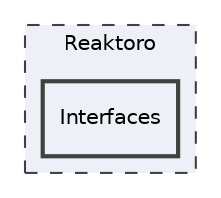 digraph "Reaktoro/Interfaces"
{
 // INTERACTIVE_SVG=YES
 // LATEX_PDF_SIZE
  edge [fontname="Helvetica",fontsize="10",labelfontname="Helvetica",labelfontsize="10"];
  node [fontname="Helvetica",fontsize="10",shape=record];
  compound=true
  subgraph clusterdir_8e92d4b241d211e8bbb38ad86320f5f7 {
    graph [ bgcolor="#edf0f7", pencolor="grey25", style="filled,dashed,", label="Reaktoro", fontname="Helvetica", fontsize="10", URL="dir_8e92d4b241d211e8bbb38ad86320f5f7.html"]
  dir_f56ba8b095a931b47efb3b1af51fa3ce [shape=box, label="Interfaces", style="filled,bold,", fillcolor="#edf0f7", color="grey25", URL="dir_f56ba8b095a931b47efb3b1af51fa3ce.html"];
  }
}
